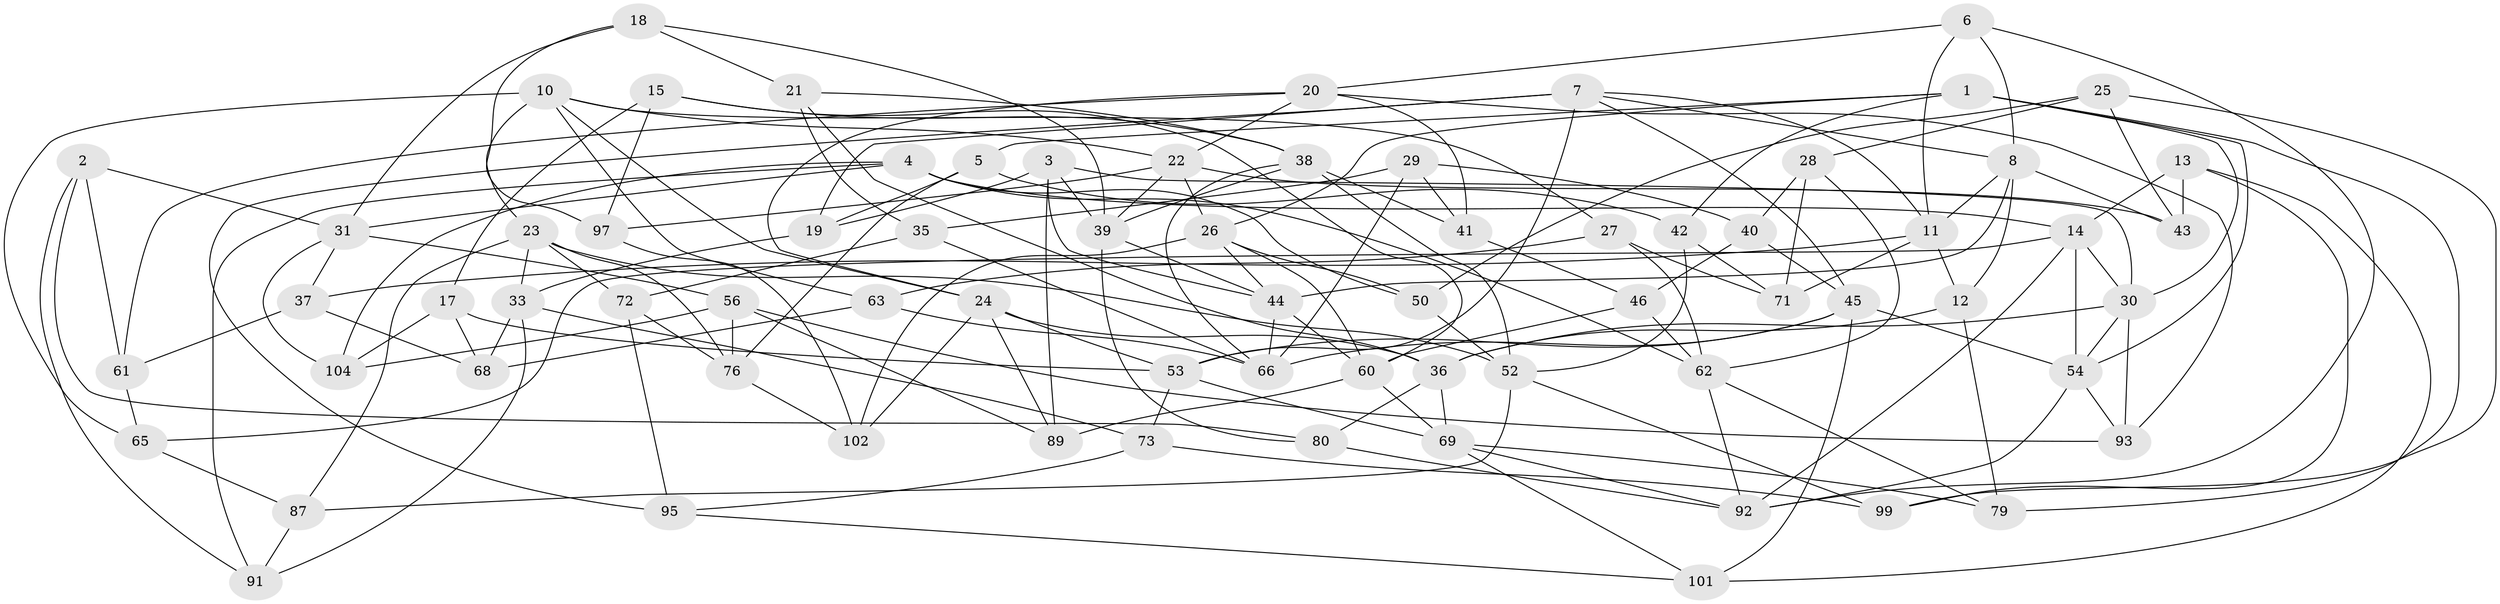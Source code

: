 // Generated by graph-tools (version 1.1) at 2025/24/03/03/25 07:24:27]
// undirected, 72 vertices, 173 edges
graph export_dot {
graph [start="1"]
  node [color=gray90,style=filled];
  1 [super="+88"];
  2;
  3 [super="+51"];
  4 [super="+57"];
  5;
  6;
  7 [super="+9"];
  8 [super="+48"];
  10 [super="+16"];
  11 [super="+100"];
  12;
  13;
  14 [super="+47"];
  15;
  17;
  18;
  19 [super="+83"];
  20 [super="+58"];
  21;
  22 [super="+67"];
  23 [super="+34"];
  24 [super="+84"];
  25;
  26 [super="+32"];
  27;
  28;
  29;
  30 [super="+98"];
  31 [super="+70"];
  33 [super="+85"];
  35;
  36 [super="+82"];
  37;
  38 [super="+94"];
  39 [super="+64"];
  40;
  41;
  42;
  43;
  44 [super="+77"];
  45 [super="+49"];
  46;
  50;
  52 [super="+59"];
  53 [super="+55"];
  54 [super="+90"];
  56 [super="+74"];
  60 [super="+75"];
  61;
  62 [super="+81"];
  63;
  65;
  66 [super="+78"];
  68;
  69 [super="+86"];
  71;
  72;
  73;
  76 [super="+96"];
  79;
  80;
  87;
  89;
  91;
  92 [super="+103"];
  93;
  95;
  97;
  99;
  101;
  102;
  104;
  1 -- 5;
  1 -- 79;
  1 -- 30;
  1 -- 42;
  1 -- 26;
  1 -- 54;
  2 -- 31;
  2 -- 61;
  2 -- 91;
  2 -- 80;
  3 -- 19 [weight=2];
  3 -- 89;
  3 -- 39;
  3 -- 30;
  3 -- 44;
  4 -- 50;
  4 -- 91;
  4 -- 62;
  4 -- 104;
  4 -- 14;
  4 -- 31;
  5 -- 76;
  5 -- 42;
  5 -- 19;
  6 -- 20;
  6 -- 8;
  6 -- 11;
  6 -- 92;
  7 -- 53;
  7 -- 45;
  7 -- 8;
  7 -- 19;
  7 -- 95;
  7 -- 11;
  8 -- 43;
  8 -- 12;
  8 -- 44;
  8 -- 11;
  10 -- 65;
  10 -- 63;
  10 -- 24;
  10 -- 27;
  10 -- 22;
  10 -- 23;
  11 -- 71;
  11 -- 12;
  11 -- 37;
  12 -- 36;
  12 -- 79;
  13 -- 14;
  13 -- 43;
  13 -- 101;
  13 -- 99;
  14 -- 92;
  14 -- 54;
  14 -- 65;
  14 -- 30;
  15 -- 17;
  15 -- 97;
  15 -- 60;
  15 -- 38;
  17 -- 53;
  17 -- 104;
  17 -- 68;
  18 -- 39;
  18 -- 21;
  18 -- 31;
  18 -- 97;
  19 -- 33 [weight=2];
  20 -- 61;
  20 -- 41;
  20 -- 93;
  20 -- 24;
  20 -- 22;
  21 -- 36;
  21 -- 35;
  21 -- 38;
  22 -- 97;
  22 -- 39;
  22 -- 26;
  22 -- 43;
  23 -- 87;
  23 -- 52;
  23 -- 76;
  23 -- 72;
  23 -- 33;
  24 -- 102;
  24 -- 36;
  24 -- 89;
  24 -- 53;
  25 -- 43;
  25 -- 50;
  25 -- 28;
  25 -- 99;
  26 -- 50;
  26 -- 60;
  26 -- 102;
  26 -- 44;
  27 -- 63;
  27 -- 71;
  27 -- 62;
  28 -- 40;
  28 -- 71;
  28 -- 62;
  29 -- 41;
  29 -- 40;
  29 -- 35;
  29 -- 66;
  30 -- 54;
  30 -- 36;
  30 -- 93;
  31 -- 37;
  31 -- 104;
  31 -- 56;
  33 -- 68;
  33 -- 91;
  33 -- 73;
  35 -- 72;
  35 -- 66;
  36 -- 69;
  36 -- 80;
  37 -- 68;
  37 -- 61;
  38 -- 41;
  38 -- 66;
  38 -- 39;
  38 -- 52;
  39 -- 44;
  39 -- 80;
  40 -- 46;
  40 -- 45;
  41 -- 46;
  42 -- 71;
  42 -- 52;
  44 -- 66;
  44 -- 60;
  45 -- 101;
  45 -- 66;
  45 -- 54;
  45 -- 53;
  46 -- 62;
  46 -- 60;
  50 -- 52;
  52 -- 99;
  52 -- 87;
  53 -- 73;
  53 -- 69;
  54 -- 92;
  54 -- 93;
  56 -- 104;
  56 -- 93;
  56 -- 76 [weight=2];
  56 -- 89;
  60 -- 89;
  60 -- 69;
  61 -- 65;
  62 -- 79;
  62 -- 92;
  63 -- 68;
  63 -- 66;
  65 -- 87;
  69 -- 92;
  69 -- 101;
  69 -- 79;
  72 -- 95;
  72 -- 76;
  73 -- 99;
  73 -- 95;
  76 -- 102;
  80 -- 92;
  87 -- 91;
  95 -- 101;
  97 -- 102;
}
